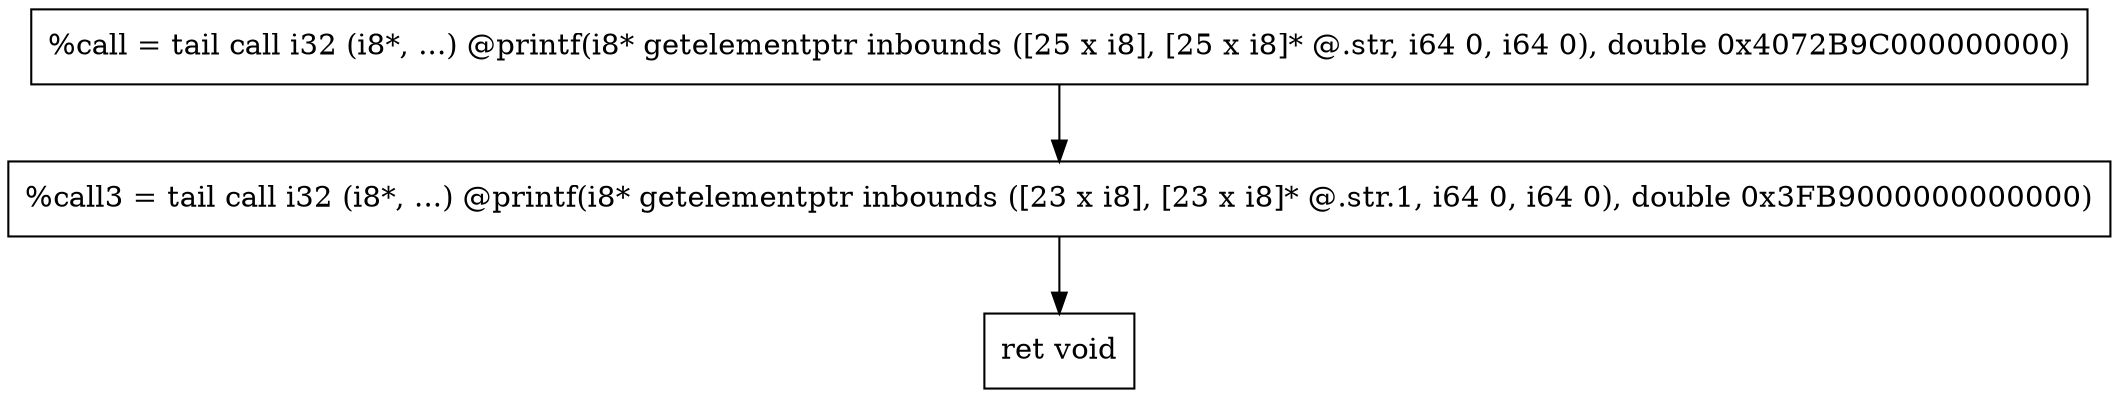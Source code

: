 digraph "CDFG for'func' function" {
	Node0x555cdd15f518[shape=record, label="  %call = tail call i32 (i8*, ...) @printf(i8* getelementptr inbounds ([25 x i8], [25 x i8]* @.str, i64 0, i64 0), double 0x4072B9C000000000)"]
	Node0x555cdd15f708[shape=record, label="  %call3 = tail call i32 (i8*, ...) @printf(i8* getelementptr inbounds ([23 x i8], [23 x i8]* @.str.1, i64 0, i64 0), double 0x3FB9000000000000)"]
	Node0x555cdd15f7b0[shape=record, label="  ret void"]
	Node0x555cdd15f518 -> Node0x555cdd15f708
	Node0x555cdd15f708 -> Node0x555cdd15f7b0
edge [color=red]
}

